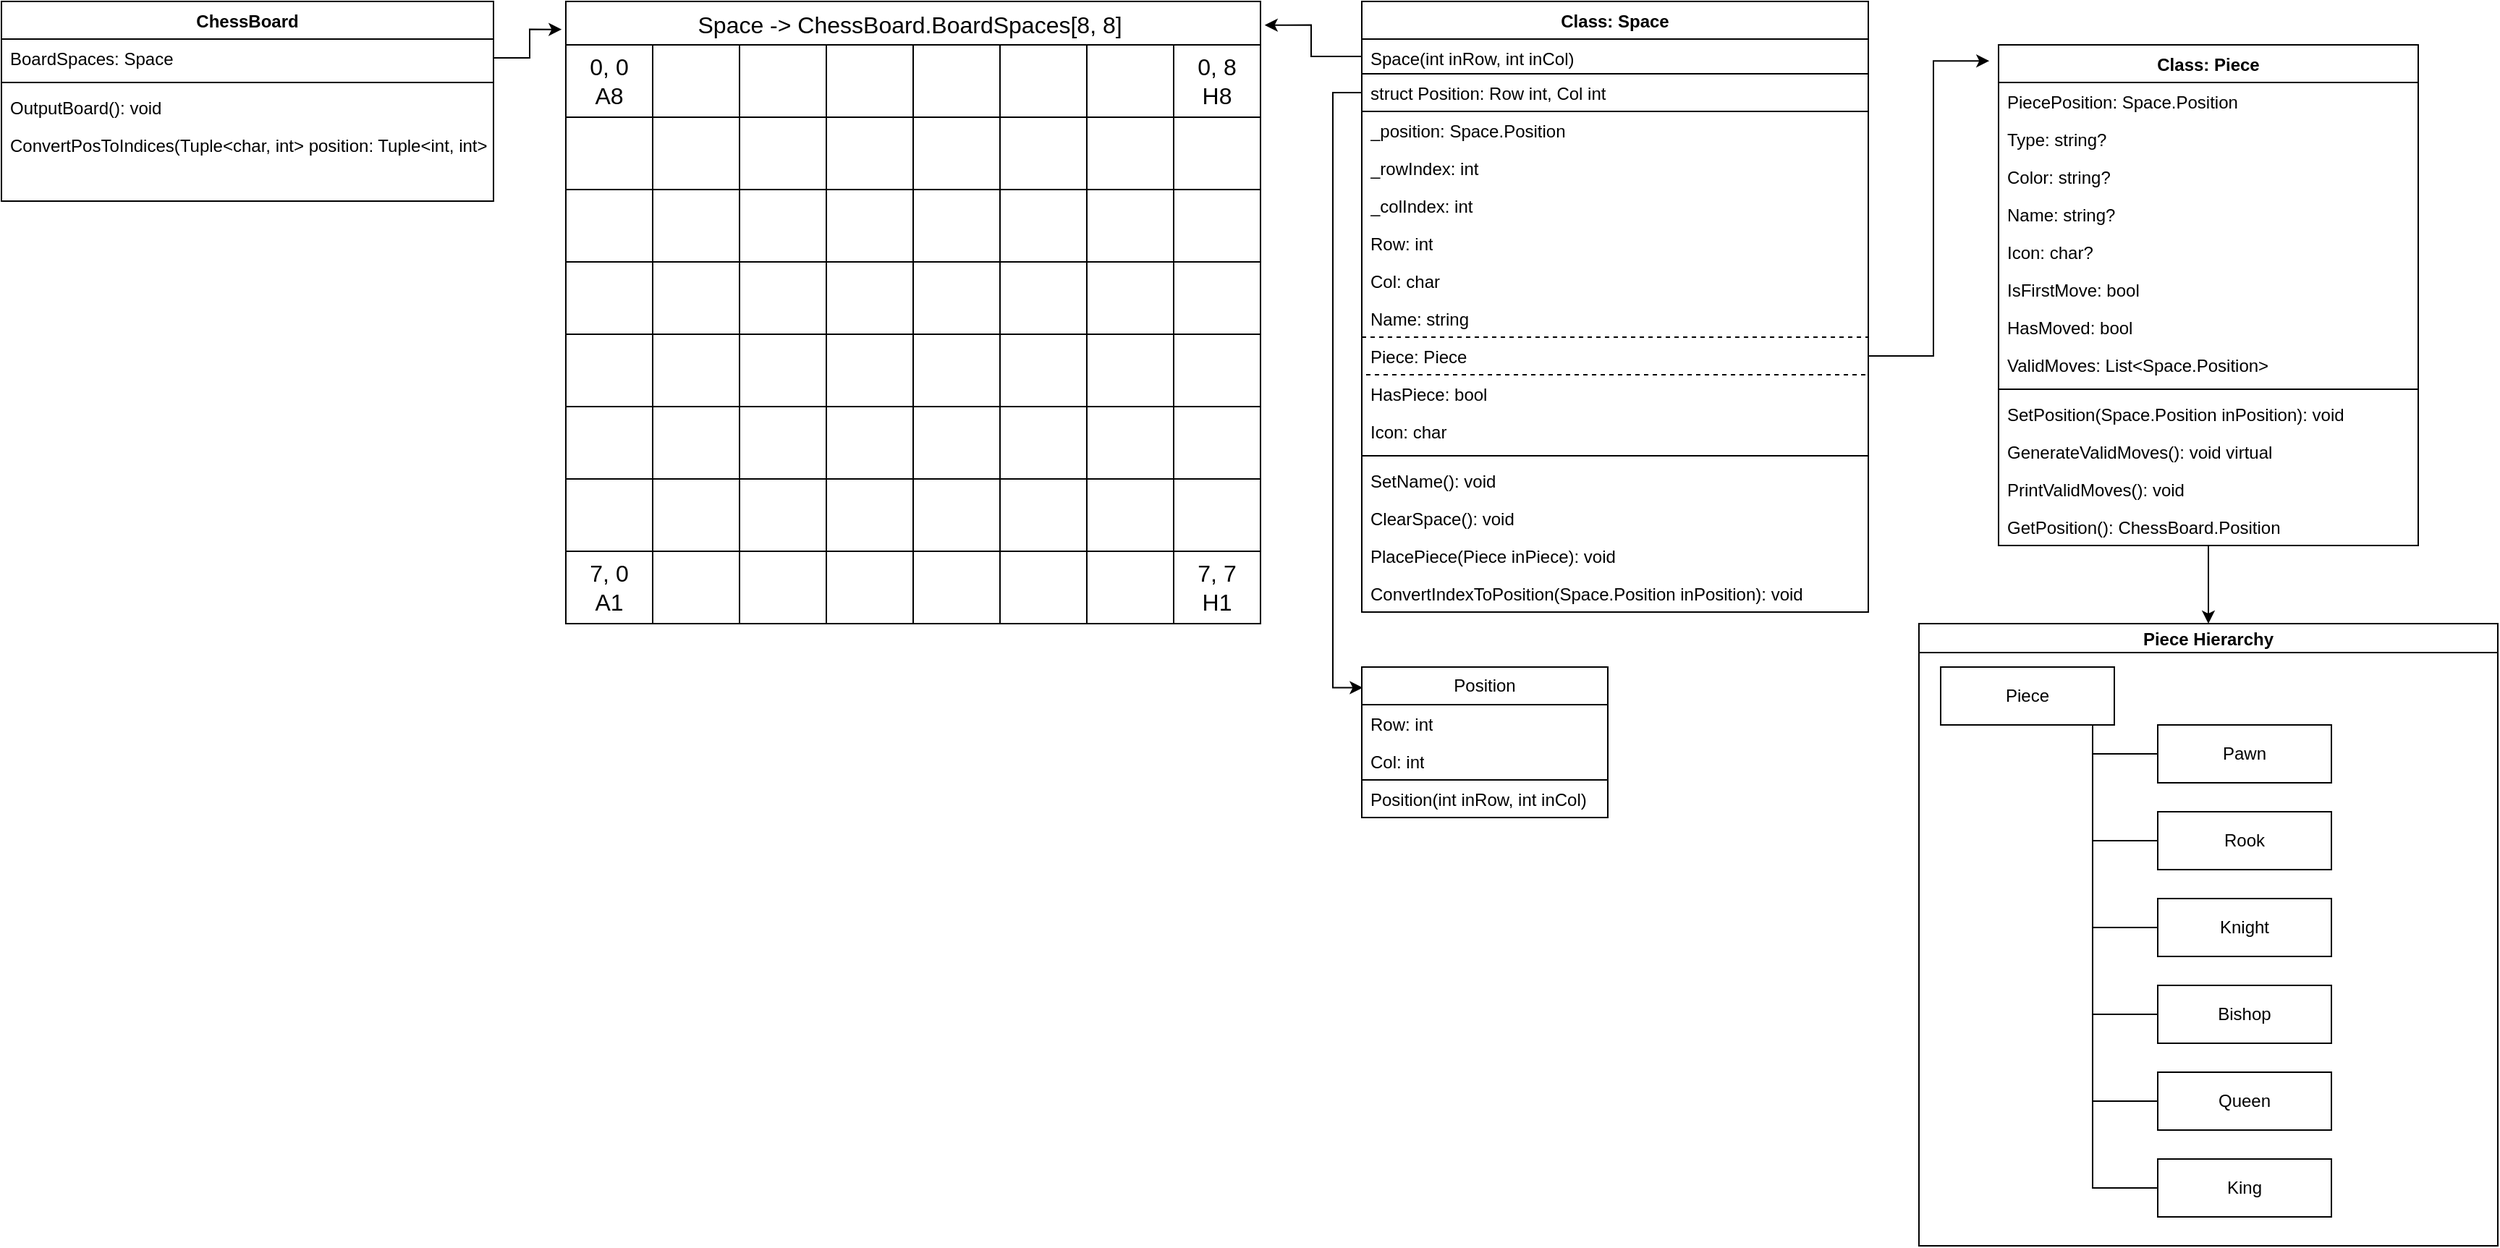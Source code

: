 <mxfile version="21.6.5" type="device">
  <diagram id="C5RBs43oDa-KdzZeNtuy" name="Page-1">
    <mxGraphModel dx="912" dy="798" grid="1" gridSize="10" guides="1" tooltips="1" connect="1" arrows="1" fold="1" page="1" pageScale="1" pageWidth="3000" pageHeight="3000" math="0" shadow="0">
      <root>
        <mxCell id="WIyWlLk6GJQsqaUBKTNV-0" />
        <mxCell id="WIyWlLk6GJQsqaUBKTNV-1" parent="WIyWlLk6GJQsqaUBKTNV-0" />
        <mxCell id="2x6yaU5Drg71G82T6u9a-0" value="Space -&gt; ChessBoard.BoardSpaces[8, 8] " style="shape=table;startSize=30;container=1;collapsible=0;childLayout=tableLayout;strokeColor=default;fontSize=16;" vertex="1" parent="WIyWlLk6GJQsqaUBKTNV-1">
          <mxGeometry x="430" y="40" width="480" height="430" as="geometry" />
        </mxCell>
        <mxCell id="2x6yaU5Drg71G82T6u9a-1" value="" style="shape=tableRow;horizontal=0;startSize=0;swimlaneHead=0;swimlaneBody=0;strokeColor=inherit;top=0;left=0;bottom=0;right=0;collapsible=0;dropTarget=0;fillColor=none;points=[[0,0.5],[1,0.5]];portConstraint=eastwest;fontSize=16;" vertex="1" parent="2x6yaU5Drg71G82T6u9a-0">
          <mxGeometry y="30" width="480" height="50" as="geometry" />
        </mxCell>
        <mxCell id="2x6yaU5Drg71G82T6u9a-2" value="0, 0&lt;br&gt;A8" style="shape=partialRectangle;html=1;whiteSpace=wrap;connectable=0;strokeColor=inherit;overflow=hidden;fillColor=none;top=0;left=0;bottom=0;right=0;pointerEvents=1;fontSize=16;" vertex="1" parent="2x6yaU5Drg71G82T6u9a-1">
          <mxGeometry width="60" height="50" as="geometry">
            <mxRectangle width="60" height="50" as="alternateBounds" />
          </mxGeometry>
        </mxCell>
        <mxCell id="2x6yaU5Drg71G82T6u9a-3" value="" style="shape=partialRectangle;html=1;whiteSpace=wrap;connectable=0;strokeColor=inherit;overflow=hidden;fillColor=none;top=0;left=0;bottom=0;right=0;pointerEvents=1;fontSize=16;" vertex="1" parent="2x6yaU5Drg71G82T6u9a-1">
          <mxGeometry x="60" width="60" height="50" as="geometry">
            <mxRectangle width="60" height="50" as="alternateBounds" />
          </mxGeometry>
        </mxCell>
        <mxCell id="2x6yaU5Drg71G82T6u9a-4" value="" style="shape=partialRectangle;html=1;whiteSpace=wrap;connectable=0;strokeColor=inherit;overflow=hidden;fillColor=none;top=0;left=0;bottom=0;right=0;pointerEvents=1;fontSize=16;" vertex="1" parent="2x6yaU5Drg71G82T6u9a-1">
          <mxGeometry x="120" width="60" height="50" as="geometry">
            <mxRectangle width="60" height="50" as="alternateBounds" />
          </mxGeometry>
        </mxCell>
        <mxCell id="2x6yaU5Drg71G82T6u9a-71" style="shape=partialRectangle;html=1;whiteSpace=wrap;connectable=0;strokeColor=inherit;overflow=hidden;fillColor=none;top=0;left=0;bottom=0;right=0;pointerEvents=1;fontSize=16;" vertex="1" parent="2x6yaU5Drg71G82T6u9a-1">
          <mxGeometry x="180" width="60" height="50" as="geometry">
            <mxRectangle width="60" height="50" as="alternateBounds" />
          </mxGeometry>
        </mxCell>
        <mxCell id="2x6yaU5Drg71G82T6u9a-79" style="shape=partialRectangle;html=1;whiteSpace=wrap;connectable=0;strokeColor=inherit;overflow=hidden;fillColor=none;top=0;left=0;bottom=0;right=0;pointerEvents=1;fontSize=16;" vertex="1" parent="2x6yaU5Drg71G82T6u9a-1">
          <mxGeometry x="240" width="60" height="50" as="geometry">
            <mxRectangle width="60" height="50" as="alternateBounds" />
          </mxGeometry>
        </mxCell>
        <mxCell id="2x6yaU5Drg71G82T6u9a-87" style="shape=partialRectangle;html=1;whiteSpace=wrap;connectable=0;strokeColor=inherit;overflow=hidden;fillColor=none;top=0;left=0;bottom=0;right=0;pointerEvents=1;fontSize=16;" vertex="1" parent="2x6yaU5Drg71G82T6u9a-1">
          <mxGeometry x="300" width="60" height="50" as="geometry">
            <mxRectangle width="60" height="50" as="alternateBounds" />
          </mxGeometry>
        </mxCell>
        <mxCell id="2x6yaU5Drg71G82T6u9a-95" style="shape=partialRectangle;html=1;whiteSpace=wrap;connectable=0;strokeColor=inherit;overflow=hidden;fillColor=none;top=0;left=0;bottom=0;right=0;pointerEvents=1;fontSize=16;" vertex="1" parent="2x6yaU5Drg71G82T6u9a-1">
          <mxGeometry x="360" width="60" height="50" as="geometry">
            <mxRectangle width="60" height="50" as="alternateBounds" />
          </mxGeometry>
        </mxCell>
        <mxCell id="2x6yaU5Drg71G82T6u9a-103" value="0, 8&lt;br&gt;H8&lt;br&gt;" style="shape=partialRectangle;html=1;whiteSpace=wrap;connectable=0;strokeColor=inherit;overflow=hidden;fillColor=none;top=0;left=0;bottom=0;right=0;pointerEvents=1;fontSize=16;" vertex="1" parent="2x6yaU5Drg71G82T6u9a-1">
          <mxGeometry x="420" width="60" height="50" as="geometry">
            <mxRectangle width="60" height="50" as="alternateBounds" />
          </mxGeometry>
        </mxCell>
        <mxCell id="2x6yaU5Drg71G82T6u9a-21" value="" style="shape=tableRow;horizontal=0;startSize=0;swimlaneHead=0;swimlaneBody=0;strokeColor=inherit;top=0;left=0;bottom=0;right=0;collapsible=0;dropTarget=0;fillColor=none;points=[[0,0.5],[1,0.5]];portConstraint=eastwest;fontSize=16;" vertex="1" parent="2x6yaU5Drg71G82T6u9a-0">
          <mxGeometry y="80" width="480" height="50" as="geometry" />
        </mxCell>
        <mxCell id="2x6yaU5Drg71G82T6u9a-22" value="" style="shape=partialRectangle;html=1;whiteSpace=wrap;connectable=0;strokeColor=inherit;overflow=hidden;fillColor=none;top=0;left=0;bottom=0;right=0;pointerEvents=1;fontSize=16;" vertex="1" parent="2x6yaU5Drg71G82T6u9a-21">
          <mxGeometry width="60" height="50" as="geometry">
            <mxRectangle width="60" height="50" as="alternateBounds" />
          </mxGeometry>
        </mxCell>
        <mxCell id="2x6yaU5Drg71G82T6u9a-23" value="" style="shape=partialRectangle;html=1;whiteSpace=wrap;connectable=0;strokeColor=inherit;overflow=hidden;fillColor=none;top=0;left=0;bottom=0;right=0;pointerEvents=1;fontSize=16;" vertex="1" parent="2x6yaU5Drg71G82T6u9a-21">
          <mxGeometry x="60" width="60" height="50" as="geometry">
            <mxRectangle width="60" height="50" as="alternateBounds" />
          </mxGeometry>
        </mxCell>
        <mxCell id="2x6yaU5Drg71G82T6u9a-24" value="" style="shape=partialRectangle;html=1;whiteSpace=wrap;connectable=0;strokeColor=inherit;overflow=hidden;fillColor=none;top=0;left=0;bottom=0;right=0;pointerEvents=1;fontSize=16;" vertex="1" parent="2x6yaU5Drg71G82T6u9a-21">
          <mxGeometry x="120" width="60" height="50" as="geometry">
            <mxRectangle width="60" height="50" as="alternateBounds" />
          </mxGeometry>
        </mxCell>
        <mxCell id="2x6yaU5Drg71G82T6u9a-72" style="shape=partialRectangle;html=1;whiteSpace=wrap;connectable=0;strokeColor=inherit;overflow=hidden;fillColor=none;top=0;left=0;bottom=0;right=0;pointerEvents=1;fontSize=16;" vertex="1" parent="2x6yaU5Drg71G82T6u9a-21">
          <mxGeometry x="180" width="60" height="50" as="geometry">
            <mxRectangle width="60" height="50" as="alternateBounds" />
          </mxGeometry>
        </mxCell>
        <mxCell id="2x6yaU5Drg71G82T6u9a-80" style="shape=partialRectangle;html=1;whiteSpace=wrap;connectable=0;strokeColor=inherit;overflow=hidden;fillColor=none;top=0;left=0;bottom=0;right=0;pointerEvents=1;fontSize=16;" vertex="1" parent="2x6yaU5Drg71G82T6u9a-21">
          <mxGeometry x="240" width="60" height="50" as="geometry">
            <mxRectangle width="60" height="50" as="alternateBounds" />
          </mxGeometry>
        </mxCell>
        <mxCell id="2x6yaU5Drg71G82T6u9a-88" style="shape=partialRectangle;html=1;whiteSpace=wrap;connectable=0;strokeColor=inherit;overflow=hidden;fillColor=none;top=0;left=0;bottom=0;right=0;pointerEvents=1;fontSize=16;" vertex="1" parent="2x6yaU5Drg71G82T6u9a-21">
          <mxGeometry x="300" width="60" height="50" as="geometry">
            <mxRectangle width="60" height="50" as="alternateBounds" />
          </mxGeometry>
        </mxCell>
        <mxCell id="2x6yaU5Drg71G82T6u9a-96" style="shape=partialRectangle;html=1;whiteSpace=wrap;connectable=0;strokeColor=inherit;overflow=hidden;fillColor=none;top=0;left=0;bottom=0;right=0;pointerEvents=1;fontSize=16;" vertex="1" parent="2x6yaU5Drg71G82T6u9a-21">
          <mxGeometry x="360" width="60" height="50" as="geometry">
            <mxRectangle width="60" height="50" as="alternateBounds" />
          </mxGeometry>
        </mxCell>
        <mxCell id="2x6yaU5Drg71G82T6u9a-104" style="shape=partialRectangle;html=1;whiteSpace=wrap;connectable=0;strokeColor=inherit;overflow=hidden;fillColor=none;top=0;left=0;bottom=0;right=0;pointerEvents=1;fontSize=16;" vertex="1" parent="2x6yaU5Drg71G82T6u9a-21">
          <mxGeometry x="420" width="60" height="50" as="geometry">
            <mxRectangle width="60" height="50" as="alternateBounds" />
          </mxGeometry>
        </mxCell>
        <mxCell id="2x6yaU5Drg71G82T6u9a-17" value="" style="shape=tableRow;horizontal=0;startSize=0;swimlaneHead=0;swimlaneBody=0;strokeColor=inherit;top=0;left=0;bottom=0;right=0;collapsible=0;dropTarget=0;fillColor=none;points=[[0,0.5],[1,0.5]];portConstraint=eastwest;fontSize=16;" vertex="1" parent="2x6yaU5Drg71G82T6u9a-0">
          <mxGeometry y="130" width="480" height="50" as="geometry" />
        </mxCell>
        <mxCell id="2x6yaU5Drg71G82T6u9a-18" value="" style="shape=partialRectangle;html=1;whiteSpace=wrap;connectable=0;strokeColor=inherit;overflow=hidden;fillColor=none;top=0;left=0;bottom=0;right=0;pointerEvents=1;fontSize=16;" vertex="1" parent="2x6yaU5Drg71G82T6u9a-17">
          <mxGeometry width="60" height="50" as="geometry">
            <mxRectangle width="60" height="50" as="alternateBounds" />
          </mxGeometry>
        </mxCell>
        <mxCell id="2x6yaU5Drg71G82T6u9a-19" value="" style="shape=partialRectangle;html=1;whiteSpace=wrap;connectable=0;strokeColor=inherit;overflow=hidden;fillColor=none;top=0;left=0;bottom=0;right=0;pointerEvents=1;fontSize=16;" vertex="1" parent="2x6yaU5Drg71G82T6u9a-17">
          <mxGeometry x="60" width="60" height="50" as="geometry">
            <mxRectangle width="60" height="50" as="alternateBounds" />
          </mxGeometry>
        </mxCell>
        <mxCell id="2x6yaU5Drg71G82T6u9a-20" value="" style="shape=partialRectangle;html=1;whiteSpace=wrap;connectable=0;strokeColor=inherit;overflow=hidden;fillColor=none;top=0;left=0;bottom=0;right=0;pointerEvents=1;fontSize=16;" vertex="1" parent="2x6yaU5Drg71G82T6u9a-17">
          <mxGeometry x="120" width="60" height="50" as="geometry">
            <mxRectangle width="60" height="50" as="alternateBounds" />
          </mxGeometry>
        </mxCell>
        <mxCell id="2x6yaU5Drg71G82T6u9a-73" style="shape=partialRectangle;html=1;whiteSpace=wrap;connectable=0;strokeColor=inherit;overflow=hidden;fillColor=none;top=0;left=0;bottom=0;right=0;pointerEvents=1;fontSize=16;" vertex="1" parent="2x6yaU5Drg71G82T6u9a-17">
          <mxGeometry x="180" width="60" height="50" as="geometry">
            <mxRectangle width="60" height="50" as="alternateBounds" />
          </mxGeometry>
        </mxCell>
        <mxCell id="2x6yaU5Drg71G82T6u9a-81" style="shape=partialRectangle;html=1;whiteSpace=wrap;connectable=0;strokeColor=inherit;overflow=hidden;fillColor=none;top=0;left=0;bottom=0;right=0;pointerEvents=1;fontSize=16;" vertex="1" parent="2x6yaU5Drg71G82T6u9a-17">
          <mxGeometry x="240" width="60" height="50" as="geometry">
            <mxRectangle width="60" height="50" as="alternateBounds" />
          </mxGeometry>
        </mxCell>
        <mxCell id="2x6yaU5Drg71G82T6u9a-89" style="shape=partialRectangle;html=1;whiteSpace=wrap;connectable=0;strokeColor=inherit;overflow=hidden;fillColor=none;top=0;left=0;bottom=0;right=0;pointerEvents=1;fontSize=16;" vertex="1" parent="2x6yaU5Drg71G82T6u9a-17">
          <mxGeometry x="300" width="60" height="50" as="geometry">
            <mxRectangle width="60" height="50" as="alternateBounds" />
          </mxGeometry>
        </mxCell>
        <mxCell id="2x6yaU5Drg71G82T6u9a-97" style="shape=partialRectangle;html=1;whiteSpace=wrap;connectable=0;strokeColor=inherit;overflow=hidden;fillColor=none;top=0;left=0;bottom=0;right=0;pointerEvents=1;fontSize=16;" vertex="1" parent="2x6yaU5Drg71G82T6u9a-17">
          <mxGeometry x="360" width="60" height="50" as="geometry">
            <mxRectangle width="60" height="50" as="alternateBounds" />
          </mxGeometry>
        </mxCell>
        <mxCell id="2x6yaU5Drg71G82T6u9a-105" style="shape=partialRectangle;html=1;whiteSpace=wrap;connectable=0;strokeColor=inherit;overflow=hidden;fillColor=none;top=0;left=0;bottom=0;right=0;pointerEvents=1;fontSize=16;" vertex="1" parent="2x6yaU5Drg71G82T6u9a-17">
          <mxGeometry x="420" width="60" height="50" as="geometry">
            <mxRectangle width="60" height="50" as="alternateBounds" />
          </mxGeometry>
        </mxCell>
        <mxCell id="2x6yaU5Drg71G82T6u9a-59" value="" style="shape=tableRow;horizontal=0;startSize=0;swimlaneHead=0;swimlaneBody=0;strokeColor=inherit;top=0;left=0;bottom=0;right=0;collapsible=0;dropTarget=0;fillColor=none;points=[[0,0.5],[1,0.5]];portConstraint=eastwest;fontSize=16;" vertex="1" parent="2x6yaU5Drg71G82T6u9a-0">
          <mxGeometry y="180" width="480" height="50" as="geometry" />
        </mxCell>
        <mxCell id="2x6yaU5Drg71G82T6u9a-60" value="" style="shape=partialRectangle;html=1;whiteSpace=wrap;connectable=0;strokeColor=inherit;overflow=hidden;fillColor=none;top=0;left=0;bottom=0;right=0;pointerEvents=1;fontSize=16;" vertex="1" parent="2x6yaU5Drg71G82T6u9a-59">
          <mxGeometry width="60" height="50" as="geometry">
            <mxRectangle width="60" height="50" as="alternateBounds" />
          </mxGeometry>
        </mxCell>
        <mxCell id="2x6yaU5Drg71G82T6u9a-61" value="" style="shape=partialRectangle;html=1;whiteSpace=wrap;connectable=0;strokeColor=inherit;overflow=hidden;fillColor=none;top=0;left=0;bottom=0;right=0;pointerEvents=1;fontSize=16;" vertex="1" parent="2x6yaU5Drg71G82T6u9a-59">
          <mxGeometry x="60" width="60" height="50" as="geometry">
            <mxRectangle width="60" height="50" as="alternateBounds" />
          </mxGeometry>
        </mxCell>
        <mxCell id="2x6yaU5Drg71G82T6u9a-62" value="" style="shape=partialRectangle;html=1;whiteSpace=wrap;connectable=0;strokeColor=inherit;overflow=hidden;fillColor=none;top=0;left=0;bottom=0;right=0;pointerEvents=1;fontSize=16;" vertex="1" parent="2x6yaU5Drg71G82T6u9a-59">
          <mxGeometry x="120" width="60" height="50" as="geometry">
            <mxRectangle width="60" height="50" as="alternateBounds" />
          </mxGeometry>
        </mxCell>
        <mxCell id="2x6yaU5Drg71G82T6u9a-74" style="shape=partialRectangle;html=1;whiteSpace=wrap;connectable=0;strokeColor=inherit;overflow=hidden;fillColor=none;top=0;left=0;bottom=0;right=0;pointerEvents=1;fontSize=16;" vertex="1" parent="2x6yaU5Drg71G82T6u9a-59">
          <mxGeometry x="180" width="60" height="50" as="geometry">
            <mxRectangle width="60" height="50" as="alternateBounds" />
          </mxGeometry>
        </mxCell>
        <mxCell id="2x6yaU5Drg71G82T6u9a-82" style="shape=partialRectangle;html=1;whiteSpace=wrap;connectable=0;strokeColor=inherit;overflow=hidden;fillColor=none;top=0;left=0;bottom=0;right=0;pointerEvents=1;fontSize=16;" vertex="1" parent="2x6yaU5Drg71G82T6u9a-59">
          <mxGeometry x="240" width="60" height="50" as="geometry">
            <mxRectangle width="60" height="50" as="alternateBounds" />
          </mxGeometry>
        </mxCell>
        <mxCell id="2x6yaU5Drg71G82T6u9a-90" style="shape=partialRectangle;html=1;whiteSpace=wrap;connectable=0;strokeColor=inherit;overflow=hidden;fillColor=none;top=0;left=0;bottom=0;right=0;pointerEvents=1;fontSize=16;" vertex="1" parent="2x6yaU5Drg71G82T6u9a-59">
          <mxGeometry x="300" width="60" height="50" as="geometry">
            <mxRectangle width="60" height="50" as="alternateBounds" />
          </mxGeometry>
        </mxCell>
        <mxCell id="2x6yaU5Drg71G82T6u9a-98" style="shape=partialRectangle;html=1;whiteSpace=wrap;connectable=0;strokeColor=inherit;overflow=hidden;fillColor=none;top=0;left=0;bottom=0;right=0;pointerEvents=1;fontSize=16;" vertex="1" parent="2x6yaU5Drg71G82T6u9a-59">
          <mxGeometry x="360" width="60" height="50" as="geometry">
            <mxRectangle width="60" height="50" as="alternateBounds" />
          </mxGeometry>
        </mxCell>
        <mxCell id="2x6yaU5Drg71G82T6u9a-106" style="shape=partialRectangle;html=1;whiteSpace=wrap;connectable=0;strokeColor=inherit;overflow=hidden;fillColor=none;top=0;left=0;bottom=0;right=0;pointerEvents=1;fontSize=16;" vertex="1" parent="2x6yaU5Drg71G82T6u9a-59">
          <mxGeometry x="420" width="60" height="50" as="geometry">
            <mxRectangle width="60" height="50" as="alternateBounds" />
          </mxGeometry>
        </mxCell>
        <mxCell id="2x6yaU5Drg71G82T6u9a-25" value="" style="shape=tableRow;horizontal=0;startSize=0;swimlaneHead=0;swimlaneBody=0;strokeColor=inherit;top=0;left=0;bottom=0;right=0;collapsible=0;dropTarget=0;fillColor=none;points=[[0,0.5],[1,0.5]];portConstraint=eastwest;fontSize=16;" vertex="1" parent="2x6yaU5Drg71G82T6u9a-0">
          <mxGeometry y="230" width="480" height="50" as="geometry" />
        </mxCell>
        <mxCell id="2x6yaU5Drg71G82T6u9a-26" value="" style="shape=partialRectangle;html=1;whiteSpace=wrap;connectable=0;strokeColor=inherit;overflow=hidden;fillColor=none;top=0;left=0;bottom=0;right=0;pointerEvents=1;fontSize=16;" vertex="1" parent="2x6yaU5Drg71G82T6u9a-25">
          <mxGeometry width="60" height="50" as="geometry">
            <mxRectangle width="60" height="50" as="alternateBounds" />
          </mxGeometry>
        </mxCell>
        <mxCell id="2x6yaU5Drg71G82T6u9a-27" value="" style="shape=partialRectangle;html=1;whiteSpace=wrap;connectable=0;strokeColor=inherit;overflow=hidden;fillColor=none;top=0;left=0;bottom=0;right=0;pointerEvents=1;fontSize=16;" vertex="1" parent="2x6yaU5Drg71G82T6u9a-25">
          <mxGeometry x="60" width="60" height="50" as="geometry">
            <mxRectangle width="60" height="50" as="alternateBounds" />
          </mxGeometry>
        </mxCell>
        <mxCell id="2x6yaU5Drg71G82T6u9a-28" value="" style="shape=partialRectangle;html=1;whiteSpace=wrap;connectable=0;strokeColor=inherit;overflow=hidden;fillColor=none;top=0;left=0;bottom=0;right=0;pointerEvents=1;fontSize=16;" vertex="1" parent="2x6yaU5Drg71G82T6u9a-25">
          <mxGeometry x="120" width="60" height="50" as="geometry">
            <mxRectangle width="60" height="50" as="alternateBounds" />
          </mxGeometry>
        </mxCell>
        <mxCell id="2x6yaU5Drg71G82T6u9a-75" style="shape=partialRectangle;html=1;whiteSpace=wrap;connectable=0;strokeColor=inherit;overflow=hidden;fillColor=none;top=0;left=0;bottom=0;right=0;pointerEvents=1;fontSize=16;" vertex="1" parent="2x6yaU5Drg71G82T6u9a-25">
          <mxGeometry x="180" width="60" height="50" as="geometry">
            <mxRectangle width="60" height="50" as="alternateBounds" />
          </mxGeometry>
        </mxCell>
        <mxCell id="2x6yaU5Drg71G82T6u9a-83" style="shape=partialRectangle;html=1;whiteSpace=wrap;connectable=0;strokeColor=inherit;overflow=hidden;fillColor=none;top=0;left=0;bottom=0;right=0;pointerEvents=1;fontSize=16;" vertex="1" parent="2x6yaU5Drg71G82T6u9a-25">
          <mxGeometry x="240" width="60" height="50" as="geometry">
            <mxRectangle width="60" height="50" as="alternateBounds" />
          </mxGeometry>
        </mxCell>
        <mxCell id="2x6yaU5Drg71G82T6u9a-91" style="shape=partialRectangle;html=1;whiteSpace=wrap;connectable=0;strokeColor=inherit;overflow=hidden;fillColor=none;top=0;left=0;bottom=0;right=0;pointerEvents=1;fontSize=16;" vertex="1" parent="2x6yaU5Drg71G82T6u9a-25">
          <mxGeometry x="300" width="60" height="50" as="geometry">
            <mxRectangle width="60" height="50" as="alternateBounds" />
          </mxGeometry>
        </mxCell>
        <mxCell id="2x6yaU5Drg71G82T6u9a-99" style="shape=partialRectangle;html=1;whiteSpace=wrap;connectable=0;strokeColor=inherit;overflow=hidden;fillColor=none;top=0;left=0;bottom=0;right=0;pointerEvents=1;fontSize=16;" vertex="1" parent="2x6yaU5Drg71G82T6u9a-25">
          <mxGeometry x="360" width="60" height="50" as="geometry">
            <mxRectangle width="60" height="50" as="alternateBounds" />
          </mxGeometry>
        </mxCell>
        <mxCell id="2x6yaU5Drg71G82T6u9a-107" style="shape=partialRectangle;html=1;whiteSpace=wrap;connectable=0;strokeColor=inherit;overflow=hidden;fillColor=none;top=0;left=0;bottom=0;right=0;pointerEvents=1;fontSize=16;" vertex="1" parent="2x6yaU5Drg71G82T6u9a-25">
          <mxGeometry x="420" width="60" height="50" as="geometry">
            <mxRectangle width="60" height="50" as="alternateBounds" />
          </mxGeometry>
        </mxCell>
        <mxCell id="2x6yaU5Drg71G82T6u9a-13" value="" style="shape=tableRow;horizontal=0;startSize=0;swimlaneHead=0;swimlaneBody=0;strokeColor=inherit;top=0;left=0;bottom=0;right=0;collapsible=0;dropTarget=0;fillColor=none;points=[[0,0.5],[1,0.5]];portConstraint=eastwest;fontSize=16;" vertex="1" parent="2x6yaU5Drg71G82T6u9a-0">
          <mxGeometry y="280" width="480" height="50" as="geometry" />
        </mxCell>
        <mxCell id="2x6yaU5Drg71G82T6u9a-14" value="" style="shape=partialRectangle;html=1;whiteSpace=wrap;connectable=0;strokeColor=inherit;overflow=hidden;fillColor=none;top=0;left=0;bottom=0;right=0;pointerEvents=1;fontSize=16;" vertex="1" parent="2x6yaU5Drg71G82T6u9a-13">
          <mxGeometry width="60" height="50" as="geometry">
            <mxRectangle width="60" height="50" as="alternateBounds" />
          </mxGeometry>
        </mxCell>
        <mxCell id="2x6yaU5Drg71G82T6u9a-15" value="" style="shape=partialRectangle;html=1;whiteSpace=wrap;connectable=0;strokeColor=inherit;overflow=hidden;fillColor=none;top=0;left=0;bottom=0;right=0;pointerEvents=1;fontSize=16;" vertex="1" parent="2x6yaU5Drg71G82T6u9a-13">
          <mxGeometry x="60" width="60" height="50" as="geometry">
            <mxRectangle width="60" height="50" as="alternateBounds" />
          </mxGeometry>
        </mxCell>
        <mxCell id="2x6yaU5Drg71G82T6u9a-16" value="" style="shape=partialRectangle;html=1;whiteSpace=wrap;connectable=0;strokeColor=inherit;overflow=hidden;fillColor=none;top=0;left=0;bottom=0;right=0;pointerEvents=1;fontSize=16;" vertex="1" parent="2x6yaU5Drg71G82T6u9a-13">
          <mxGeometry x="120" width="60" height="50" as="geometry">
            <mxRectangle width="60" height="50" as="alternateBounds" />
          </mxGeometry>
        </mxCell>
        <mxCell id="2x6yaU5Drg71G82T6u9a-76" style="shape=partialRectangle;html=1;whiteSpace=wrap;connectable=0;strokeColor=inherit;overflow=hidden;fillColor=none;top=0;left=0;bottom=0;right=0;pointerEvents=1;fontSize=16;" vertex="1" parent="2x6yaU5Drg71G82T6u9a-13">
          <mxGeometry x="180" width="60" height="50" as="geometry">
            <mxRectangle width="60" height="50" as="alternateBounds" />
          </mxGeometry>
        </mxCell>
        <mxCell id="2x6yaU5Drg71G82T6u9a-84" style="shape=partialRectangle;html=1;whiteSpace=wrap;connectable=0;strokeColor=inherit;overflow=hidden;fillColor=none;top=0;left=0;bottom=0;right=0;pointerEvents=1;fontSize=16;" vertex="1" parent="2x6yaU5Drg71G82T6u9a-13">
          <mxGeometry x="240" width="60" height="50" as="geometry">
            <mxRectangle width="60" height="50" as="alternateBounds" />
          </mxGeometry>
        </mxCell>
        <mxCell id="2x6yaU5Drg71G82T6u9a-92" style="shape=partialRectangle;html=1;whiteSpace=wrap;connectable=0;strokeColor=inherit;overflow=hidden;fillColor=none;top=0;left=0;bottom=0;right=0;pointerEvents=1;fontSize=16;" vertex="1" parent="2x6yaU5Drg71G82T6u9a-13">
          <mxGeometry x="300" width="60" height="50" as="geometry">
            <mxRectangle width="60" height="50" as="alternateBounds" />
          </mxGeometry>
        </mxCell>
        <mxCell id="2x6yaU5Drg71G82T6u9a-100" style="shape=partialRectangle;html=1;whiteSpace=wrap;connectable=0;strokeColor=inherit;overflow=hidden;fillColor=none;top=0;left=0;bottom=0;right=0;pointerEvents=1;fontSize=16;" vertex="1" parent="2x6yaU5Drg71G82T6u9a-13">
          <mxGeometry x="360" width="60" height="50" as="geometry">
            <mxRectangle width="60" height="50" as="alternateBounds" />
          </mxGeometry>
        </mxCell>
        <mxCell id="2x6yaU5Drg71G82T6u9a-108" style="shape=partialRectangle;html=1;whiteSpace=wrap;connectable=0;strokeColor=inherit;overflow=hidden;fillColor=none;top=0;left=0;bottom=0;right=0;pointerEvents=1;fontSize=16;" vertex="1" parent="2x6yaU5Drg71G82T6u9a-13">
          <mxGeometry x="420" width="60" height="50" as="geometry">
            <mxRectangle width="60" height="50" as="alternateBounds" />
          </mxGeometry>
        </mxCell>
        <mxCell id="2x6yaU5Drg71G82T6u9a-5" value="" style="shape=tableRow;horizontal=0;startSize=0;swimlaneHead=0;swimlaneBody=0;strokeColor=inherit;top=0;left=0;bottom=0;right=0;collapsible=0;dropTarget=0;fillColor=none;points=[[0,0.5],[1,0.5]];portConstraint=eastwest;fontSize=16;" vertex="1" parent="2x6yaU5Drg71G82T6u9a-0">
          <mxGeometry y="330" width="480" height="50" as="geometry" />
        </mxCell>
        <mxCell id="2x6yaU5Drg71G82T6u9a-6" value="" style="shape=partialRectangle;html=1;whiteSpace=wrap;connectable=0;strokeColor=inherit;overflow=hidden;fillColor=none;top=0;left=0;bottom=0;right=0;pointerEvents=1;fontSize=16;" vertex="1" parent="2x6yaU5Drg71G82T6u9a-5">
          <mxGeometry width="60" height="50" as="geometry">
            <mxRectangle width="60" height="50" as="alternateBounds" />
          </mxGeometry>
        </mxCell>
        <mxCell id="2x6yaU5Drg71G82T6u9a-7" value="" style="shape=partialRectangle;html=1;whiteSpace=wrap;connectable=0;strokeColor=inherit;overflow=hidden;fillColor=none;top=0;left=0;bottom=0;right=0;pointerEvents=1;fontSize=16;" vertex="1" parent="2x6yaU5Drg71G82T6u9a-5">
          <mxGeometry x="60" width="60" height="50" as="geometry">
            <mxRectangle width="60" height="50" as="alternateBounds" />
          </mxGeometry>
        </mxCell>
        <mxCell id="2x6yaU5Drg71G82T6u9a-8" value="" style="shape=partialRectangle;html=1;whiteSpace=wrap;connectable=0;strokeColor=inherit;overflow=hidden;fillColor=none;top=0;left=0;bottom=0;right=0;pointerEvents=1;fontSize=16;" vertex="1" parent="2x6yaU5Drg71G82T6u9a-5">
          <mxGeometry x="120" width="60" height="50" as="geometry">
            <mxRectangle width="60" height="50" as="alternateBounds" />
          </mxGeometry>
        </mxCell>
        <mxCell id="2x6yaU5Drg71G82T6u9a-77" style="shape=partialRectangle;html=1;whiteSpace=wrap;connectable=0;strokeColor=inherit;overflow=hidden;fillColor=none;top=0;left=0;bottom=0;right=0;pointerEvents=1;fontSize=16;" vertex="1" parent="2x6yaU5Drg71G82T6u9a-5">
          <mxGeometry x="180" width="60" height="50" as="geometry">
            <mxRectangle width="60" height="50" as="alternateBounds" />
          </mxGeometry>
        </mxCell>
        <mxCell id="2x6yaU5Drg71G82T6u9a-85" style="shape=partialRectangle;html=1;whiteSpace=wrap;connectable=0;strokeColor=inherit;overflow=hidden;fillColor=none;top=0;left=0;bottom=0;right=0;pointerEvents=1;fontSize=16;" vertex="1" parent="2x6yaU5Drg71G82T6u9a-5">
          <mxGeometry x="240" width="60" height="50" as="geometry">
            <mxRectangle width="60" height="50" as="alternateBounds" />
          </mxGeometry>
        </mxCell>
        <mxCell id="2x6yaU5Drg71G82T6u9a-93" style="shape=partialRectangle;html=1;whiteSpace=wrap;connectable=0;strokeColor=inherit;overflow=hidden;fillColor=none;top=0;left=0;bottom=0;right=0;pointerEvents=1;fontSize=16;" vertex="1" parent="2x6yaU5Drg71G82T6u9a-5">
          <mxGeometry x="300" width="60" height="50" as="geometry">
            <mxRectangle width="60" height="50" as="alternateBounds" />
          </mxGeometry>
        </mxCell>
        <mxCell id="2x6yaU5Drg71G82T6u9a-101" style="shape=partialRectangle;html=1;whiteSpace=wrap;connectable=0;strokeColor=inherit;overflow=hidden;fillColor=none;top=0;left=0;bottom=0;right=0;pointerEvents=1;fontSize=16;" vertex="1" parent="2x6yaU5Drg71G82T6u9a-5">
          <mxGeometry x="360" width="60" height="50" as="geometry">
            <mxRectangle width="60" height="50" as="alternateBounds" />
          </mxGeometry>
        </mxCell>
        <mxCell id="2x6yaU5Drg71G82T6u9a-109" style="shape=partialRectangle;html=1;whiteSpace=wrap;connectable=0;strokeColor=inherit;overflow=hidden;fillColor=none;top=0;left=0;bottom=0;right=0;pointerEvents=1;fontSize=16;" vertex="1" parent="2x6yaU5Drg71G82T6u9a-5">
          <mxGeometry x="420" width="60" height="50" as="geometry">
            <mxRectangle width="60" height="50" as="alternateBounds" />
          </mxGeometry>
        </mxCell>
        <mxCell id="2x6yaU5Drg71G82T6u9a-9" value="" style="shape=tableRow;horizontal=0;startSize=0;swimlaneHead=0;swimlaneBody=0;strokeColor=inherit;top=0;left=0;bottom=0;right=0;collapsible=0;dropTarget=0;fillColor=none;points=[[0,0.5],[1,0.5]];portConstraint=eastwest;fontSize=16;" vertex="1" parent="2x6yaU5Drg71G82T6u9a-0">
          <mxGeometry y="380" width="480" height="50" as="geometry" />
        </mxCell>
        <mxCell id="2x6yaU5Drg71G82T6u9a-10" value="7, 0&lt;br&gt;A1" style="shape=partialRectangle;html=1;whiteSpace=wrap;connectable=0;strokeColor=inherit;overflow=hidden;fillColor=none;top=0;left=0;bottom=0;right=0;pointerEvents=1;fontSize=16;" vertex="1" parent="2x6yaU5Drg71G82T6u9a-9">
          <mxGeometry width="60" height="50" as="geometry">
            <mxRectangle width="60" height="50" as="alternateBounds" />
          </mxGeometry>
        </mxCell>
        <mxCell id="2x6yaU5Drg71G82T6u9a-11" value="" style="shape=partialRectangle;html=1;whiteSpace=wrap;connectable=0;strokeColor=inherit;overflow=hidden;fillColor=none;top=0;left=0;bottom=0;right=0;pointerEvents=1;fontSize=16;" vertex="1" parent="2x6yaU5Drg71G82T6u9a-9">
          <mxGeometry x="60" width="60" height="50" as="geometry">
            <mxRectangle width="60" height="50" as="alternateBounds" />
          </mxGeometry>
        </mxCell>
        <mxCell id="2x6yaU5Drg71G82T6u9a-12" value="" style="shape=partialRectangle;html=1;whiteSpace=wrap;connectable=0;strokeColor=inherit;overflow=hidden;fillColor=none;top=0;left=0;bottom=0;right=0;pointerEvents=1;fontSize=16;" vertex="1" parent="2x6yaU5Drg71G82T6u9a-9">
          <mxGeometry x="120" width="60" height="50" as="geometry">
            <mxRectangle width="60" height="50" as="alternateBounds" />
          </mxGeometry>
        </mxCell>
        <mxCell id="2x6yaU5Drg71G82T6u9a-78" style="shape=partialRectangle;html=1;whiteSpace=wrap;connectable=0;strokeColor=inherit;overflow=hidden;fillColor=none;top=0;left=0;bottom=0;right=0;pointerEvents=1;fontSize=16;" vertex="1" parent="2x6yaU5Drg71G82T6u9a-9">
          <mxGeometry x="180" width="60" height="50" as="geometry">
            <mxRectangle width="60" height="50" as="alternateBounds" />
          </mxGeometry>
        </mxCell>
        <mxCell id="2x6yaU5Drg71G82T6u9a-86" style="shape=partialRectangle;html=1;whiteSpace=wrap;connectable=0;strokeColor=inherit;overflow=hidden;fillColor=none;top=0;left=0;bottom=0;right=0;pointerEvents=1;fontSize=16;" vertex="1" parent="2x6yaU5Drg71G82T6u9a-9">
          <mxGeometry x="240" width="60" height="50" as="geometry">
            <mxRectangle width="60" height="50" as="alternateBounds" />
          </mxGeometry>
        </mxCell>
        <mxCell id="2x6yaU5Drg71G82T6u9a-94" style="shape=partialRectangle;html=1;whiteSpace=wrap;connectable=0;strokeColor=inherit;overflow=hidden;fillColor=none;top=0;left=0;bottom=0;right=0;pointerEvents=1;fontSize=16;" vertex="1" parent="2x6yaU5Drg71G82T6u9a-9">
          <mxGeometry x="300" width="60" height="50" as="geometry">
            <mxRectangle width="60" height="50" as="alternateBounds" />
          </mxGeometry>
        </mxCell>
        <mxCell id="2x6yaU5Drg71G82T6u9a-102" style="shape=partialRectangle;html=1;whiteSpace=wrap;connectable=0;strokeColor=inherit;overflow=hidden;fillColor=none;top=0;left=0;bottom=0;right=0;pointerEvents=1;fontSize=16;" vertex="1" parent="2x6yaU5Drg71G82T6u9a-9">
          <mxGeometry x="360" width="60" height="50" as="geometry">
            <mxRectangle width="60" height="50" as="alternateBounds" />
          </mxGeometry>
        </mxCell>
        <mxCell id="2x6yaU5Drg71G82T6u9a-110" value="7, 7&lt;br&gt;H1" style="shape=partialRectangle;html=1;whiteSpace=wrap;connectable=0;strokeColor=inherit;overflow=hidden;fillColor=none;top=0;left=0;bottom=0;right=0;pointerEvents=1;fontSize=16;" vertex="1" parent="2x6yaU5Drg71G82T6u9a-9">
          <mxGeometry x="420" width="60" height="50" as="geometry">
            <mxRectangle width="60" height="50" as="alternateBounds" />
          </mxGeometry>
        </mxCell>
        <mxCell id="2x6yaU5Drg71G82T6u9a-121" value="Class: Space" style="swimlane;fontStyle=1;align=center;verticalAlign=top;childLayout=stackLayout;horizontal=1;startSize=26;horizontalStack=0;resizeParent=1;resizeParentMax=0;resizeLast=0;collapsible=1;marginBottom=0;whiteSpace=wrap;html=1;" vertex="1" parent="WIyWlLk6GJQsqaUBKTNV-1">
          <mxGeometry x="980" y="40" width="350" height="422" as="geometry">
            <mxRectangle x="50" y="30" width="120" height="30" as="alternateBounds" />
          </mxGeometry>
        </mxCell>
        <mxCell id="2x6yaU5Drg71G82T6u9a-136" value="Space(int inRow, int inCol)" style="text;strokeColor=default;fillColor=none;align=left;verticalAlign=top;spacingLeft=4;spacingRight=4;overflow=hidden;rotatable=0;points=[[0,0.5],[1,0.5]];portConstraint=eastwest;whiteSpace=wrap;html=1;perimeterSpacing=0;" vertex="1" parent="2x6yaU5Drg71G82T6u9a-121">
          <mxGeometry y="26" width="350" height="24" as="geometry" />
        </mxCell>
        <mxCell id="2x6yaU5Drg71G82T6u9a-196" value="struct Position: Row int, Col int" style="text;strokeColor=default;fillColor=none;align=left;verticalAlign=top;spacingLeft=4;spacingRight=4;overflow=hidden;rotatable=0;points=[[0,0.5],[1,0.5]];portConstraint=eastwest;whiteSpace=wrap;html=1;" vertex="1" parent="2x6yaU5Drg71G82T6u9a-121">
          <mxGeometry y="50" width="350" height="26" as="geometry" />
        </mxCell>
        <mxCell id="2x6yaU5Drg71G82T6u9a-122" value="_position: Space.Position" style="text;strokeColor=none;fillColor=none;align=left;verticalAlign=top;spacingLeft=4;spacingRight=4;overflow=hidden;rotatable=0;points=[[0,0.5],[1,0.5]];portConstraint=eastwest;whiteSpace=wrap;html=1;" vertex="1" parent="2x6yaU5Drg71G82T6u9a-121">
          <mxGeometry y="76" width="350" height="26" as="geometry" />
        </mxCell>
        <mxCell id="2x6yaU5Drg71G82T6u9a-126" value="_rowIndex: int" style="text;strokeColor=none;fillColor=none;align=left;verticalAlign=top;spacingLeft=4;spacingRight=4;overflow=hidden;rotatable=0;points=[[0,0.5],[1,0.5]];portConstraint=eastwest;whiteSpace=wrap;html=1;" vertex="1" parent="2x6yaU5Drg71G82T6u9a-121">
          <mxGeometry y="102" width="350" height="26" as="geometry" />
        </mxCell>
        <mxCell id="2x6yaU5Drg71G82T6u9a-127" value="_colIndex: int" style="text;strokeColor=none;fillColor=none;align=left;verticalAlign=top;spacingLeft=4;spacingRight=4;overflow=hidden;rotatable=0;points=[[0,0.5],[1,0.5]];portConstraint=eastwest;whiteSpace=wrap;html=1;" vertex="1" parent="2x6yaU5Drg71G82T6u9a-121">
          <mxGeometry y="128" width="350" height="26" as="geometry" />
        </mxCell>
        <mxCell id="2x6yaU5Drg71G82T6u9a-132" value="Row: int" style="text;strokeColor=none;fillColor=none;align=left;verticalAlign=top;spacingLeft=4;spacingRight=4;overflow=hidden;rotatable=0;points=[[0,0.5],[1,0.5]];portConstraint=eastwest;whiteSpace=wrap;html=1;" vertex="1" parent="2x6yaU5Drg71G82T6u9a-121">
          <mxGeometry y="154" width="350" height="26" as="geometry" />
        </mxCell>
        <mxCell id="2x6yaU5Drg71G82T6u9a-131" value="Col: char" style="text;strokeColor=none;fillColor=none;align=left;verticalAlign=top;spacingLeft=4;spacingRight=4;overflow=hidden;rotatable=0;points=[[0,0.5],[1,0.5]];portConstraint=eastwest;whiteSpace=wrap;html=1;" vertex="1" parent="2x6yaU5Drg71G82T6u9a-121">
          <mxGeometry y="180" width="350" height="26" as="geometry" />
        </mxCell>
        <mxCell id="2x6yaU5Drg71G82T6u9a-130" value="Name: string" style="text;strokeColor=none;fillColor=none;align=left;verticalAlign=top;spacingLeft=4;spacingRight=4;overflow=hidden;rotatable=0;points=[[0,0.5],[1,0.5]];portConstraint=eastwest;whiteSpace=wrap;html=1;" vertex="1" parent="2x6yaU5Drg71G82T6u9a-121">
          <mxGeometry y="206" width="350" height="26" as="geometry" />
        </mxCell>
        <mxCell id="2x6yaU5Drg71G82T6u9a-129" value="Piece: Piece" style="text;strokeColor=default;fillColor=none;align=left;verticalAlign=top;spacingLeft=4;spacingRight=4;overflow=hidden;rotatable=0;points=[[0,0.5],[1,0.5]];portConstraint=eastwest;whiteSpace=wrap;html=1;dashed=1;" vertex="1" parent="2x6yaU5Drg71G82T6u9a-121">
          <mxGeometry y="232" width="350" height="26" as="geometry" />
        </mxCell>
        <mxCell id="2x6yaU5Drg71G82T6u9a-128" value="HasPiece: bool" style="text;strokeColor=none;fillColor=none;align=left;verticalAlign=top;spacingLeft=4;spacingRight=4;overflow=hidden;rotatable=0;points=[[0,0.5],[1,0.5]];portConstraint=eastwest;whiteSpace=wrap;html=1;" vertex="1" parent="2x6yaU5Drg71G82T6u9a-121">
          <mxGeometry y="258" width="350" height="26" as="geometry" />
        </mxCell>
        <mxCell id="2x6yaU5Drg71G82T6u9a-133" value="Icon: char" style="text;strokeColor=none;fillColor=none;align=left;verticalAlign=top;spacingLeft=4;spacingRight=4;overflow=hidden;rotatable=0;points=[[0,0.5],[1,0.5]];portConstraint=eastwest;whiteSpace=wrap;html=1;" vertex="1" parent="2x6yaU5Drg71G82T6u9a-121">
          <mxGeometry y="284" width="350" height="26" as="geometry" />
        </mxCell>
        <mxCell id="2x6yaU5Drg71G82T6u9a-123" value="" style="line;strokeWidth=1;fillColor=none;align=left;verticalAlign=middle;spacingTop=-1;spacingLeft=3;spacingRight=3;rotatable=0;labelPosition=right;points=[];portConstraint=eastwest;strokeColor=inherit;" vertex="1" parent="2x6yaU5Drg71G82T6u9a-121">
          <mxGeometry y="310" width="350" height="8" as="geometry" />
        </mxCell>
        <mxCell id="2x6yaU5Drg71G82T6u9a-124" value="SetName(): void" style="text;strokeColor=none;fillColor=none;align=left;verticalAlign=top;spacingLeft=4;spacingRight=4;overflow=hidden;rotatable=0;points=[[0,0.5],[1,0.5]];portConstraint=eastwest;whiteSpace=wrap;html=1;" vertex="1" parent="2x6yaU5Drg71G82T6u9a-121">
          <mxGeometry y="318" width="350" height="26" as="geometry" />
        </mxCell>
        <mxCell id="2x6yaU5Drg71G82T6u9a-125" value="ClearSpace(): void" style="text;strokeColor=none;fillColor=none;align=left;verticalAlign=top;spacingLeft=4;spacingRight=4;overflow=hidden;rotatable=0;points=[[0,0.5],[1,0.5]];portConstraint=eastwest;whiteSpace=wrap;html=1;" vertex="1" parent="2x6yaU5Drg71G82T6u9a-121">
          <mxGeometry y="344" width="350" height="26" as="geometry" />
        </mxCell>
        <mxCell id="2x6yaU5Drg71G82T6u9a-135" value="PlacePiece(Piece inPiece): void" style="text;strokeColor=none;fillColor=none;align=left;verticalAlign=top;spacingLeft=4;spacingRight=4;overflow=hidden;rotatable=0;points=[[0,0.5],[1,0.5]];portConstraint=eastwest;whiteSpace=wrap;html=1;" vertex="1" parent="2x6yaU5Drg71G82T6u9a-121">
          <mxGeometry y="370" width="350" height="26" as="geometry" />
        </mxCell>
        <mxCell id="2x6yaU5Drg71G82T6u9a-134" value="ConvertIndexToPosition(Space.Position inPosition): void" style="text;strokeColor=none;fillColor=none;align=left;verticalAlign=top;spacingLeft=4;spacingRight=4;overflow=hidden;rotatable=0;points=[[0,0.5],[1,0.5]];portConstraint=eastwest;whiteSpace=wrap;html=1;" vertex="1" parent="2x6yaU5Drg71G82T6u9a-121">
          <mxGeometry y="396" width="350" height="26" as="geometry" />
        </mxCell>
        <mxCell id="2x6yaU5Drg71G82T6u9a-182" style="edgeStyle=orthogonalEdgeStyle;rounded=0;orthogonalLoop=1;jettySize=auto;html=1;exitX=0.5;exitY=1;exitDx=0;exitDy=0;entryX=0.5;entryY=0;entryDx=0;entryDy=0;" edge="1" parent="WIyWlLk6GJQsqaUBKTNV-1" source="2x6yaU5Drg71G82T6u9a-144" target="2x6yaU5Drg71G82T6u9a-178">
          <mxGeometry relative="1" as="geometry" />
        </mxCell>
        <mxCell id="2x6yaU5Drg71G82T6u9a-144" value="Class: Piece" style="swimlane;fontStyle=1;align=center;verticalAlign=top;childLayout=stackLayout;horizontal=1;startSize=26;horizontalStack=0;resizeParent=1;resizeParentMax=0;resizeLast=0;collapsible=1;marginBottom=0;whiteSpace=wrap;html=1;" vertex="1" parent="WIyWlLk6GJQsqaUBKTNV-1">
          <mxGeometry x="1420" y="70" width="290" height="346" as="geometry" />
        </mxCell>
        <mxCell id="2x6yaU5Drg71G82T6u9a-145" value="PiecePosition: Space.Position" style="text;strokeColor=none;fillColor=none;align=left;verticalAlign=top;spacingLeft=4;spacingRight=4;overflow=hidden;rotatable=0;points=[[0,0.5],[1,0.5]];portConstraint=eastwest;whiteSpace=wrap;html=1;" vertex="1" parent="2x6yaU5Drg71G82T6u9a-144">
          <mxGeometry y="26" width="290" height="26" as="geometry" />
        </mxCell>
        <mxCell id="2x6yaU5Drg71G82T6u9a-148" value="Type: string?" style="text;strokeColor=none;fillColor=none;align=left;verticalAlign=top;spacingLeft=4;spacingRight=4;overflow=hidden;rotatable=0;points=[[0,0.5],[1,0.5]];portConstraint=eastwest;whiteSpace=wrap;html=1;" vertex="1" parent="2x6yaU5Drg71G82T6u9a-144">
          <mxGeometry y="52" width="290" height="26" as="geometry" />
        </mxCell>
        <mxCell id="2x6yaU5Drg71G82T6u9a-154" value="Color: string?" style="text;strokeColor=none;fillColor=none;align=left;verticalAlign=top;spacingLeft=4;spacingRight=4;overflow=hidden;rotatable=0;points=[[0,0.5],[1,0.5]];portConstraint=eastwest;whiteSpace=wrap;html=1;" vertex="1" parent="2x6yaU5Drg71G82T6u9a-144">
          <mxGeometry y="78" width="290" height="26" as="geometry" />
        </mxCell>
        <mxCell id="2x6yaU5Drg71G82T6u9a-153" value="Name: string?" style="text;strokeColor=none;fillColor=none;align=left;verticalAlign=top;spacingLeft=4;spacingRight=4;overflow=hidden;rotatable=0;points=[[0,0.5],[1,0.5]];portConstraint=eastwest;whiteSpace=wrap;html=1;" vertex="1" parent="2x6yaU5Drg71G82T6u9a-144">
          <mxGeometry y="104" width="290" height="26" as="geometry" />
        </mxCell>
        <mxCell id="2x6yaU5Drg71G82T6u9a-152" value="Icon: char?" style="text;strokeColor=none;fillColor=none;align=left;verticalAlign=top;spacingLeft=4;spacingRight=4;overflow=hidden;rotatable=0;points=[[0,0.5],[1,0.5]];portConstraint=eastwest;whiteSpace=wrap;html=1;" vertex="1" parent="2x6yaU5Drg71G82T6u9a-144">
          <mxGeometry y="130" width="290" height="26" as="geometry" />
        </mxCell>
        <mxCell id="2x6yaU5Drg71G82T6u9a-151" value="IsFirstMove: bool" style="text;strokeColor=none;fillColor=none;align=left;verticalAlign=top;spacingLeft=4;spacingRight=4;overflow=hidden;rotatable=0;points=[[0,0.5],[1,0.5]];portConstraint=eastwest;whiteSpace=wrap;html=1;" vertex="1" parent="2x6yaU5Drg71G82T6u9a-144">
          <mxGeometry y="156" width="290" height="26" as="geometry" />
        </mxCell>
        <mxCell id="2x6yaU5Drg71G82T6u9a-150" value="HasMoved: bool" style="text;strokeColor=none;fillColor=none;align=left;verticalAlign=top;spacingLeft=4;spacingRight=4;overflow=hidden;rotatable=0;points=[[0,0.5],[1,0.5]];portConstraint=eastwest;whiteSpace=wrap;html=1;" vertex="1" parent="2x6yaU5Drg71G82T6u9a-144">
          <mxGeometry y="182" width="290" height="26" as="geometry" />
        </mxCell>
        <mxCell id="2x6yaU5Drg71G82T6u9a-149" value="ValidMoves: List&amp;lt;Space.Position&amp;gt;" style="text;strokeColor=none;fillColor=none;align=left;verticalAlign=top;spacingLeft=4;spacingRight=4;overflow=hidden;rotatable=0;points=[[0,0.5],[1,0.5]];portConstraint=eastwest;whiteSpace=wrap;html=1;" vertex="1" parent="2x6yaU5Drg71G82T6u9a-144">
          <mxGeometry y="208" width="290" height="26" as="geometry" />
        </mxCell>
        <mxCell id="2x6yaU5Drg71G82T6u9a-146" value="" style="line;strokeWidth=1;fillColor=none;align=left;verticalAlign=middle;spacingTop=-1;spacingLeft=3;spacingRight=3;rotatable=0;labelPosition=right;points=[];portConstraint=eastwest;strokeColor=inherit;" vertex="1" parent="2x6yaU5Drg71G82T6u9a-144">
          <mxGeometry y="234" width="290" height="8" as="geometry" />
        </mxCell>
        <mxCell id="2x6yaU5Drg71G82T6u9a-147" value="SetPosition(Space.Position inPosition): void" style="text;strokeColor=none;fillColor=none;align=left;verticalAlign=top;spacingLeft=4;spacingRight=4;overflow=hidden;rotatable=0;points=[[0,0.5],[1,0.5]];portConstraint=eastwest;whiteSpace=wrap;html=1;" vertex="1" parent="2x6yaU5Drg71G82T6u9a-144">
          <mxGeometry y="242" width="290" height="26" as="geometry" />
        </mxCell>
        <mxCell id="2x6yaU5Drg71G82T6u9a-157" value="GenerateValidMoves(): void virtual" style="text;strokeColor=none;fillColor=none;align=left;verticalAlign=top;spacingLeft=4;spacingRight=4;overflow=hidden;rotatable=0;points=[[0,0.5],[1,0.5]];portConstraint=eastwest;whiteSpace=wrap;html=1;" vertex="1" parent="2x6yaU5Drg71G82T6u9a-144">
          <mxGeometry y="268" width="290" height="26" as="geometry" />
        </mxCell>
        <mxCell id="2x6yaU5Drg71G82T6u9a-155" value="PrintValidMoves(): void" style="text;strokeColor=none;fillColor=none;align=left;verticalAlign=top;spacingLeft=4;spacingRight=4;overflow=hidden;rotatable=0;points=[[0,0.5],[1,0.5]];portConstraint=eastwest;whiteSpace=wrap;html=1;" vertex="1" parent="2x6yaU5Drg71G82T6u9a-144">
          <mxGeometry y="294" width="290" height="26" as="geometry" />
        </mxCell>
        <mxCell id="2x6yaU5Drg71G82T6u9a-156" value="GetPosition(): ChessBoard.Position" style="text;strokeColor=none;fillColor=none;align=left;verticalAlign=top;spacingLeft=4;spacingRight=4;overflow=hidden;rotatable=0;points=[[0,0.5],[1,0.5]];portConstraint=eastwest;whiteSpace=wrap;html=1;" vertex="1" parent="2x6yaU5Drg71G82T6u9a-144">
          <mxGeometry y="320" width="290" height="26" as="geometry" />
        </mxCell>
        <mxCell id="2x6yaU5Drg71G82T6u9a-159" value="ChessBoard" style="swimlane;fontStyle=1;align=center;verticalAlign=top;childLayout=stackLayout;horizontal=1;startSize=26;horizontalStack=0;resizeParent=1;resizeParentMax=0;resizeLast=0;collapsible=1;marginBottom=0;whiteSpace=wrap;html=1;" vertex="1" parent="WIyWlLk6GJQsqaUBKTNV-1">
          <mxGeometry x="40" y="40" width="340" height="138" as="geometry" />
        </mxCell>
        <mxCell id="2x6yaU5Drg71G82T6u9a-160" value="BoardSpaces: Space" style="text;strokeColor=none;fillColor=none;align=left;verticalAlign=top;spacingLeft=4;spacingRight=4;overflow=hidden;rotatable=0;points=[[0,0.5],[1,0.5]];portConstraint=eastwest;whiteSpace=wrap;html=1;" vertex="1" parent="2x6yaU5Drg71G82T6u9a-159">
          <mxGeometry y="26" width="340" height="26" as="geometry" />
        </mxCell>
        <mxCell id="2x6yaU5Drg71G82T6u9a-161" value="" style="line;strokeWidth=1;fillColor=none;align=left;verticalAlign=middle;spacingTop=-1;spacingLeft=3;spacingRight=3;rotatable=0;labelPosition=right;points=[];portConstraint=eastwest;strokeColor=inherit;" vertex="1" parent="2x6yaU5Drg71G82T6u9a-159">
          <mxGeometry y="52" width="340" height="8" as="geometry" />
        </mxCell>
        <mxCell id="2x6yaU5Drg71G82T6u9a-162" value="OutputBoard(): void" style="text;strokeColor=none;fillColor=none;align=left;verticalAlign=top;spacingLeft=4;spacingRight=4;overflow=hidden;rotatable=0;points=[[0,0.5],[1,0.5]];portConstraint=eastwest;whiteSpace=wrap;html=1;" vertex="1" parent="2x6yaU5Drg71G82T6u9a-159">
          <mxGeometry y="60" width="340" height="26" as="geometry" />
        </mxCell>
        <mxCell id="2x6yaU5Drg71G82T6u9a-165" value="ConvertPosToIndices(Tuple&amp;lt;char, int&amp;gt; position: Tuple&amp;lt;int, int&amp;gt;" style="text;strokeColor=none;fillColor=none;align=left;verticalAlign=top;spacingLeft=4;spacingRight=4;overflow=hidden;rotatable=0;points=[[0,0.5],[1,0.5]];portConstraint=eastwest;whiteSpace=wrap;html=1;" vertex="1" parent="2x6yaU5Drg71G82T6u9a-159">
          <mxGeometry y="86" width="340" height="26" as="geometry" />
        </mxCell>
        <mxCell id="2x6yaU5Drg71G82T6u9a-164" style="text;strokeColor=none;fillColor=none;align=left;verticalAlign=top;spacingLeft=4;spacingRight=4;overflow=hidden;rotatable=0;points=[[0,0.5],[1,0.5]];portConstraint=eastwest;whiteSpace=wrap;html=1;" vertex="1" parent="2x6yaU5Drg71G82T6u9a-159">
          <mxGeometry y="112" width="340" height="26" as="geometry" />
        </mxCell>
        <mxCell id="2x6yaU5Drg71G82T6u9a-166" value="Position" style="swimlane;fontStyle=0;childLayout=stackLayout;horizontal=1;startSize=26;fillColor=none;horizontalStack=0;resizeParent=1;resizeParentMax=0;resizeLast=0;collapsible=1;marginBottom=0;whiteSpace=wrap;html=1;" vertex="1" parent="WIyWlLk6GJQsqaUBKTNV-1">
          <mxGeometry x="980" y="500" width="170" height="104" as="geometry" />
        </mxCell>
        <mxCell id="2x6yaU5Drg71G82T6u9a-167" value="Row: int" style="text;strokeColor=none;fillColor=none;align=left;verticalAlign=top;spacingLeft=4;spacingRight=4;overflow=hidden;rotatable=0;points=[[0,0.5],[1,0.5]];portConstraint=eastwest;whiteSpace=wrap;html=1;" vertex="1" parent="2x6yaU5Drg71G82T6u9a-166">
          <mxGeometry y="26" width="170" height="26" as="geometry" />
        </mxCell>
        <mxCell id="2x6yaU5Drg71G82T6u9a-168" value="Col: int" style="text;strokeColor=none;fillColor=none;align=left;verticalAlign=top;spacingLeft=4;spacingRight=4;overflow=hidden;rotatable=0;points=[[0,0.5],[1,0.5]];portConstraint=eastwest;whiteSpace=wrap;html=1;" vertex="1" parent="2x6yaU5Drg71G82T6u9a-166">
          <mxGeometry y="52" width="170" height="26" as="geometry" />
        </mxCell>
        <mxCell id="2x6yaU5Drg71G82T6u9a-169" value="Position(int inRow, int inCol)" style="text;strokeColor=default;fillColor=none;align=left;verticalAlign=top;spacingLeft=4;spacingRight=4;overflow=hidden;rotatable=0;points=[[0,0.5],[1,0.5]];portConstraint=eastwest;whiteSpace=wrap;html=1;" vertex="1" parent="2x6yaU5Drg71G82T6u9a-166">
          <mxGeometry y="78" width="170" height="26" as="geometry" />
        </mxCell>
        <mxCell id="2x6yaU5Drg71G82T6u9a-172" style="edgeStyle=orthogonalEdgeStyle;rounded=0;orthogonalLoop=1;jettySize=auto;html=1;exitX=1;exitY=0.5;exitDx=0;exitDy=0;entryX=-0.022;entryY=0.032;entryDx=0;entryDy=0;entryPerimeter=0;" edge="1" parent="WIyWlLk6GJQsqaUBKTNV-1" source="2x6yaU5Drg71G82T6u9a-129" target="2x6yaU5Drg71G82T6u9a-144">
          <mxGeometry relative="1" as="geometry" />
        </mxCell>
        <mxCell id="2x6yaU5Drg71G82T6u9a-175" style="edgeStyle=orthogonalEdgeStyle;rounded=0;orthogonalLoop=1;jettySize=auto;html=1;exitX=1;exitY=0.5;exitDx=0;exitDy=0;entryX=-0.006;entryY=0.045;entryDx=0;entryDy=0;entryPerimeter=0;" edge="1" parent="WIyWlLk6GJQsqaUBKTNV-1" source="2x6yaU5Drg71G82T6u9a-160" target="2x6yaU5Drg71G82T6u9a-0">
          <mxGeometry relative="1" as="geometry" />
        </mxCell>
        <mxCell id="2x6yaU5Drg71G82T6u9a-177" style="edgeStyle=orthogonalEdgeStyle;rounded=0;orthogonalLoop=1;jettySize=auto;html=1;exitX=0;exitY=0.5;exitDx=0;exitDy=0;entryX=1.006;entryY=0.038;entryDx=0;entryDy=0;entryPerimeter=0;" edge="1" parent="WIyWlLk6GJQsqaUBKTNV-1" source="2x6yaU5Drg71G82T6u9a-136" target="2x6yaU5Drg71G82T6u9a-0">
          <mxGeometry relative="1" as="geometry" />
        </mxCell>
        <mxCell id="2x6yaU5Drg71G82T6u9a-178" value="Piece Hierarchy" style="swimlane;startSize=20;horizontal=1;containerType=tree;" vertex="1" parent="WIyWlLk6GJQsqaUBKTNV-1">
          <mxGeometry x="1365" y="470" width="400" height="430" as="geometry" />
        </mxCell>
        <mxCell id="2x6yaU5Drg71G82T6u9a-190" style="edgeStyle=elbowEdgeStyle;rounded=0;orthogonalLoop=1;jettySize=auto;html=1;startArrow=none;endArrow=none;exitX=0.5;exitY=1;exitDx=0;exitDy=0;entryX=0;entryY=0.5;entryDx=0;entryDy=0;" edge="1" parent="2x6yaU5Drg71G82T6u9a-178" source="2x6yaU5Drg71G82T6u9a-180" target="2x6yaU5Drg71G82T6u9a-184">
          <mxGeometry relative="1" as="geometry" />
        </mxCell>
        <mxCell id="2x6yaU5Drg71G82T6u9a-191" style="edgeStyle=elbowEdgeStyle;rounded=0;orthogonalLoop=1;jettySize=auto;html=1;startArrow=none;endArrow=none;exitX=0.5;exitY=1;exitDx=0;exitDy=0;entryX=0;entryY=0.5;entryDx=0;entryDy=0;" edge="1" parent="2x6yaU5Drg71G82T6u9a-178" source="2x6yaU5Drg71G82T6u9a-180" target="2x6yaU5Drg71G82T6u9a-185">
          <mxGeometry relative="1" as="geometry" />
        </mxCell>
        <mxCell id="2x6yaU5Drg71G82T6u9a-192" style="edgeStyle=elbowEdgeStyle;rounded=0;orthogonalLoop=1;jettySize=auto;html=1;startArrow=none;endArrow=none;exitX=0.5;exitY=1;exitDx=0;exitDy=0;entryX=0;entryY=0.5;entryDx=0;entryDy=0;" edge="1" parent="2x6yaU5Drg71G82T6u9a-178" source="2x6yaU5Drg71G82T6u9a-180" target="2x6yaU5Drg71G82T6u9a-186">
          <mxGeometry relative="1" as="geometry" />
        </mxCell>
        <mxCell id="2x6yaU5Drg71G82T6u9a-193" style="edgeStyle=elbowEdgeStyle;rounded=0;orthogonalLoop=1;jettySize=auto;html=1;startArrow=none;endArrow=none;exitX=0.5;exitY=1;exitDx=0;exitDy=0;entryX=0;entryY=0.5;entryDx=0;entryDy=0;" edge="1" parent="2x6yaU5Drg71G82T6u9a-178" source="2x6yaU5Drg71G82T6u9a-180" target="2x6yaU5Drg71G82T6u9a-187">
          <mxGeometry relative="1" as="geometry" />
        </mxCell>
        <mxCell id="2x6yaU5Drg71G82T6u9a-194" style="edgeStyle=elbowEdgeStyle;rounded=0;orthogonalLoop=1;jettySize=auto;html=1;startArrow=none;endArrow=none;exitX=0.5;exitY=1;exitDx=0;exitDy=0;entryX=0;entryY=0.5;entryDx=0;entryDy=0;" edge="1" parent="2x6yaU5Drg71G82T6u9a-178" source="2x6yaU5Drg71G82T6u9a-180" target="2x6yaU5Drg71G82T6u9a-188">
          <mxGeometry relative="1" as="geometry" />
        </mxCell>
        <mxCell id="2x6yaU5Drg71G82T6u9a-195" style="edgeStyle=elbowEdgeStyle;rounded=0;orthogonalLoop=1;jettySize=auto;html=1;startArrow=none;endArrow=none;exitX=0.5;exitY=1;exitDx=0;exitDy=0;entryX=0;entryY=0.5;entryDx=0;entryDy=0;" edge="1" parent="2x6yaU5Drg71G82T6u9a-178" source="2x6yaU5Drg71G82T6u9a-180" target="2x6yaU5Drg71G82T6u9a-189">
          <mxGeometry relative="1" as="geometry" />
        </mxCell>
        <mxCell id="2x6yaU5Drg71G82T6u9a-180" value="Piece" style="whiteSpace=wrap;html=1;treeFolding=1;treeMoving=1;newEdgeStyle={&quot;edgeStyle&quot;:&quot;elbowEdgeStyle&quot;,&quot;startArrow&quot;:&quot;none&quot;,&quot;endArrow&quot;:&quot;none&quot;};" vertex="1" parent="2x6yaU5Drg71G82T6u9a-178">
          <mxGeometry x="15" y="30" width="120" height="40" as="geometry" />
        </mxCell>
        <mxCell id="2x6yaU5Drg71G82T6u9a-184" value="Pawn" style="whiteSpace=wrap;html=1;treeFolding=1;treeMoving=1;newEdgeStyle={&quot;edgeStyle&quot;:&quot;elbowEdgeStyle&quot;,&quot;startArrow&quot;:&quot;none&quot;,&quot;endArrow&quot;:&quot;none&quot;};" vertex="1" parent="2x6yaU5Drg71G82T6u9a-178">
          <mxGeometry x="165" y="70" width="120" height="40" as="geometry" />
        </mxCell>
        <mxCell id="2x6yaU5Drg71G82T6u9a-185" value="Rook" style="whiteSpace=wrap;html=1;treeFolding=1;treeMoving=1;newEdgeStyle={&quot;edgeStyle&quot;:&quot;elbowEdgeStyle&quot;,&quot;startArrow&quot;:&quot;none&quot;,&quot;endArrow&quot;:&quot;none&quot;};" vertex="1" parent="2x6yaU5Drg71G82T6u9a-178">
          <mxGeometry x="165" y="130" width="120" height="40" as="geometry" />
        </mxCell>
        <mxCell id="2x6yaU5Drg71G82T6u9a-186" value="Knight" style="whiteSpace=wrap;html=1;treeFolding=1;treeMoving=1;newEdgeStyle={&quot;edgeStyle&quot;:&quot;elbowEdgeStyle&quot;,&quot;startArrow&quot;:&quot;none&quot;,&quot;endArrow&quot;:&quot;none&quot;};" vertex="1" parent="2x6yaU5Drg71G82T6u9a-178">
          <mxGeometry x="165" y="190" width="120" height="40" as="geometry" />
        </mxCell>
        <mxCell id="2x6yaU5Drg71G82T6u9a-187" value="Bishop" style="whiteSpace=wrap;html=1;treeFolding=1;treeMoving=1;newEdgeStyle={&quot;edgeStyle&quot;:&quot;elbowEdgeStyle&quot;,&quot;startArrow&quot;:&quot;none&quot;,&quot;endArrow&quot;:&quot;none&quot;};" vertex="1" parent="2x6yaU5Drg71G82T6u9a-178">
          <mxGeometry x="165" y="250" width="120" height="40" as="geometry" />
        </mxCell>
        <mxCell id="2x6yaU5Drg71G82T6u9a-188" value="Queen" style="whiteSpace=wrap;html=1;treeFolding=1;treeMoving=1;newEdgeStyle={&quot;edgeStyle&quot;:&quot;elbowEdgeStyle&quot;,&quot;startArrow&quot;:&quot;none&quot;,&quot;endArrow&quot;:&quot;none&quot;};" vertex="1" parent="2x6yaU5Drg71G82T6u9a-178">
          <mxGeometry x="165" y="310" width="120" height="40" as="geometry" />
        </mxCell>
        <mxCell id="2x6yaU5Drg71G82T6u9a-189" value="King" style="whiteSpace=wrap;html=1;treeFolding=1;treeMoving=1;newEdgeStyle={&quot;edgeStyle&quot;:&quot;elbowEdgeStyle&quot;,&quot;startArrow&quot;:&quot;none&quot;,&quot;endArrow&quot;:&quot;none&quot;};" vertex="1" parent="2x6yaU5Drg71G82T6u9a-178">
          <mxGeometry x="165" y="370" width="120" height="40" as="geometry" />
        </mxCell>
        <mxCell id="2x6yaU5Drg71G82T6u9a-197" style="edgeStyle=orthogonalEdgeStyle;rounded=0;orthogonalLoop=1;jettySize=auto;html=1;entryX=0.004;entryY=0.137;entryDx=0;entryDy=0;entryPerimeter=0;" edge="1" parent="WIyWlLk6GJQsqaUBKTNV-1" source="2x6yaU5Drg71G82T6u9a-196" target="2x6yaU5Drg71G82T6u9a-166">
          <mxGeometry relative="1" as="geometry" />
        </mxCell>
      </root>
    </mxGraphModel>
  </diagram>
</mxfile>
